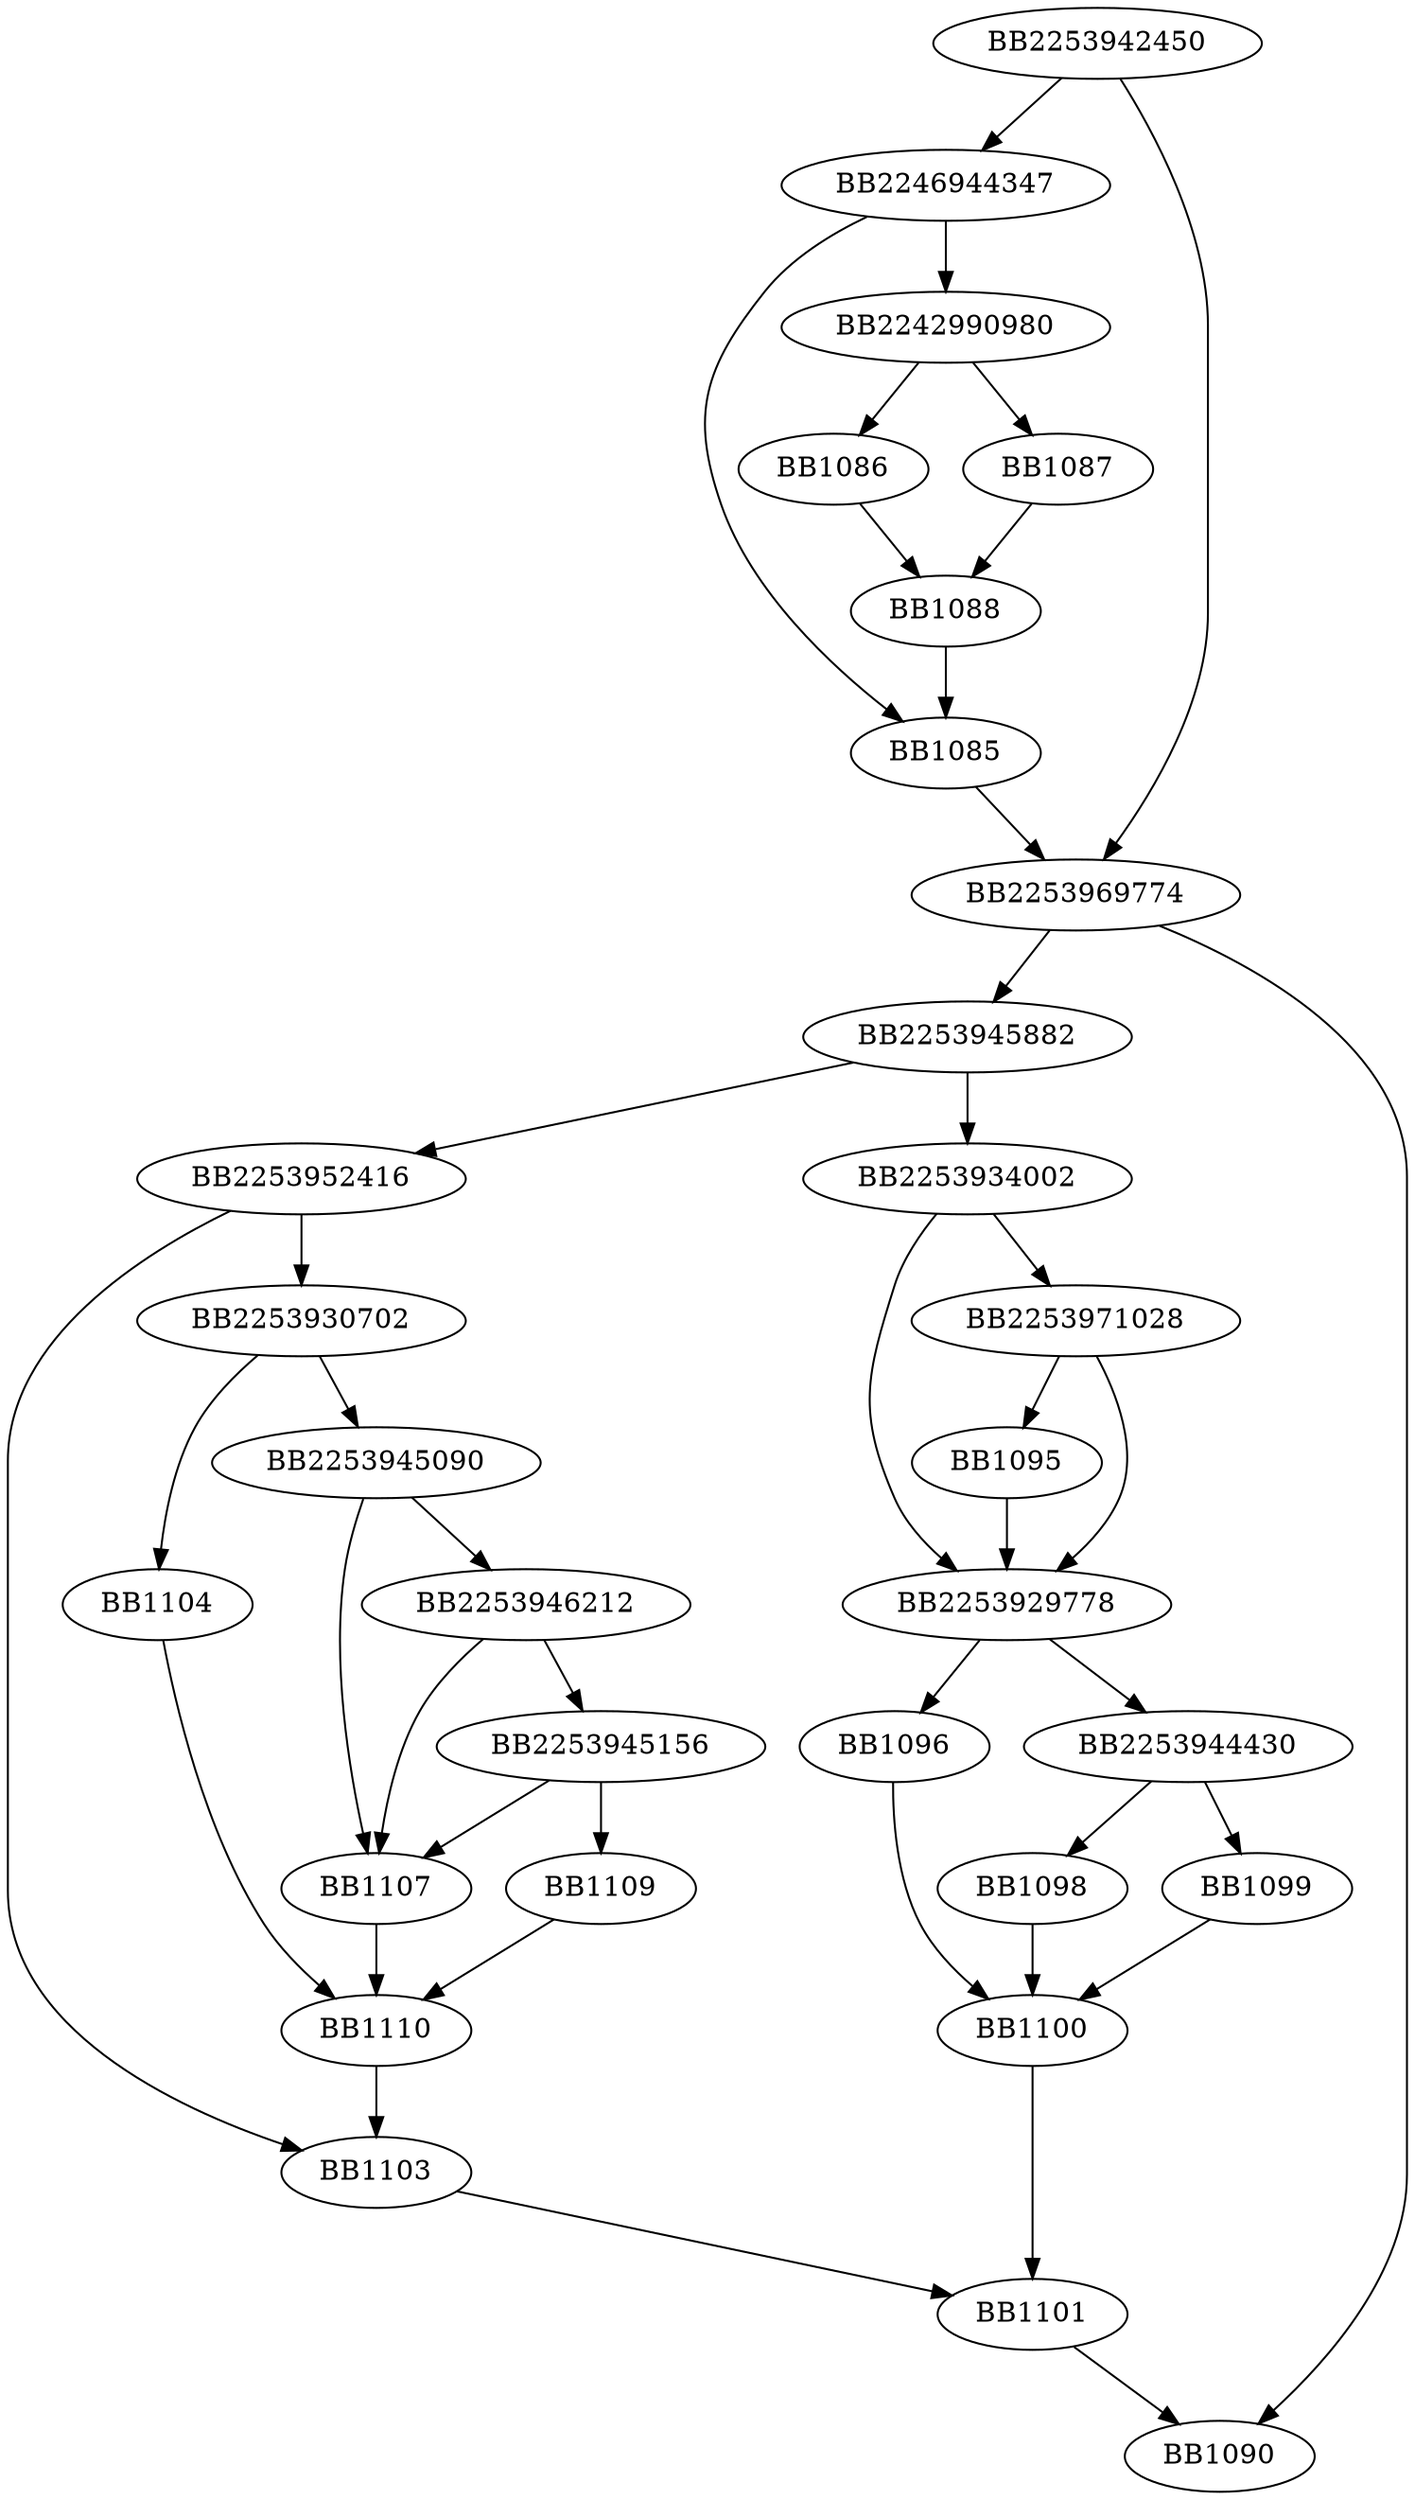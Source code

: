 digraph G{
	BB2253942450->BB2246944347;
	BB2253942450->BB2253969774;
	BB2246944347->BB2242990980;
	BB2246944347->BB1085;
	BB2242990980->BB1086;
	BB2242990980->BB1087;
	BB1087->BB1088;
	BB1086->BB1088;
	BB1088->BB1085;
	BB1085->BB2253969774;
	BB2253969774->BB2253945882;
	BB2253969774->BB1090;
	BB2253945882->BB2253934002;
	BB2253945882->BB2253952416;
	BB2253934002->BB2253971028;
	BB2253934002->BB2253929778;
	BB2253971028->BB1095;
	BB2253971028->BB2253929778;
	BB1095->BB2253929778;
	BB2253929778->BB1096;
	BB2253929778->BB2253944430;
	BB2253944430->BB1098;
	BB2253944430->BB1099;
	BB1098->BB1100;
	BB1099->BB1100;
	BB1096->BB1100;
	BB1100->BB1101;
	BB2253952416->BB2253930702;
	BB2253952416->BB1103;
	BB2253930702->BB1104;
	BB2253930702->BB2253945090;
	BB2253945090->BB2253946212;
	BB2253945090->BB1107;
	BB2253946212->BB2253945156;
	BB2253946212->BB1107;
	BB2253945156->BB1109;
	BB2253945156->BB1107;
	BB1109->BB1110;
	BB1107->BB1110;
	BB1104->BB1110;
	BB1110->BB1103;
	BB1103->BB1101;
	BB1101->BB1090;
}
